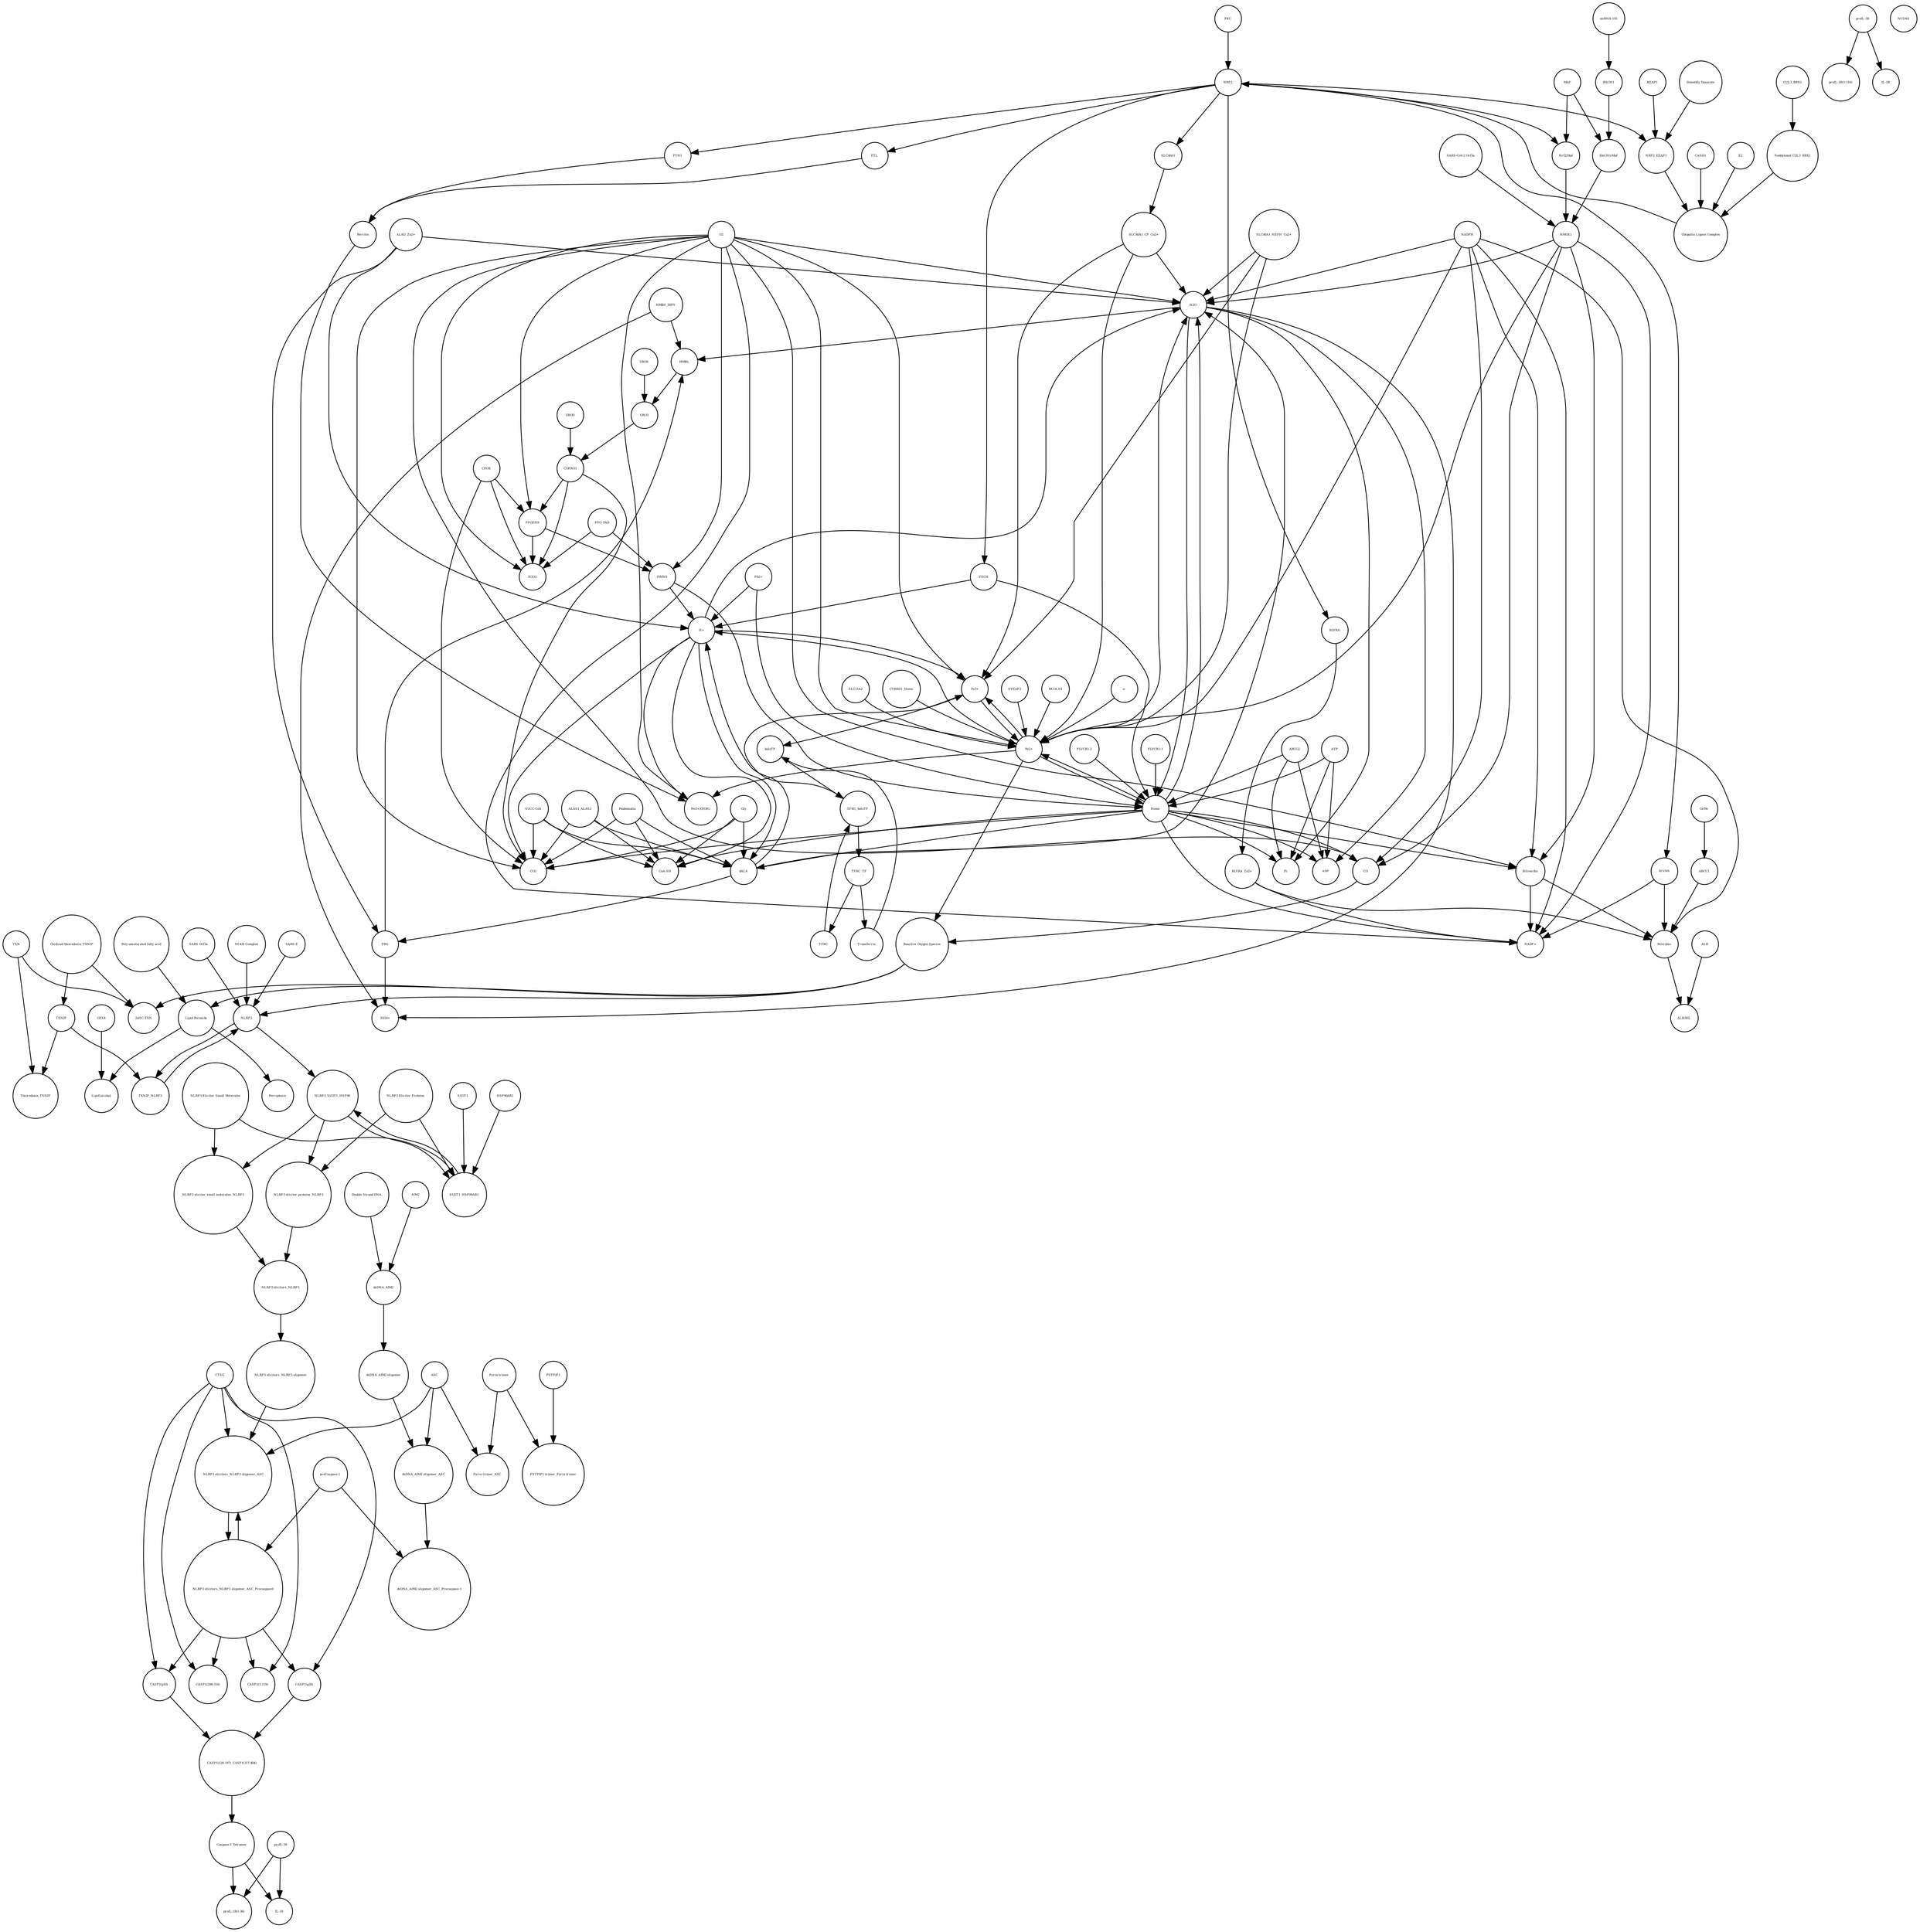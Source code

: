 strict digraph  {
"Lipid Peroxide" [annotation="urn_miriam_obo.chebi_CHEBI%3A61051", bipartite=0, cls="simple chemical", fontsize=4, label="Lipid Peroxide", shape=circle];
Ferroptosis [annotation="urn_miriam_obo.go_GO%3A0097707", bipartite=0, cls=phenotype, fontsize=4, label=Ferroptosis, shape=circle];
"miRNA-155" [annotation=urn_miriam_ncbigene_406947, bipartite=0, cls="nucleic acid feature", fontsize=4, label="miRNA-155", shape=circle];
"SARS-CoV-2 Orf3a" [annotation="urn_miriam_uniprot_P0DTC3|urn_miriam_taxonomy_2697049", bipartite=0, cls=macromolecule, fontsize=4, label="SARS-CoV-2 Orf3a", shape=circle];
"BLVRA_Zn2+" [annotation="urn_miriam_obo.chebi_CHEBI%3A29805|urn_miriam_uniprot_P53004", bipartite=0, cls=complex, fontsize=4, label="BLVRA_Zn2+", shape=circle];
"proIL-18" [annotation=urn_miriam_uniprot_Q14116, bipartite=0, cls=macromolecule, fontsize=4, label="proIL-18", shape=circle];
PSTPIP1 [annotation=urn_miriam_uniprot_O43586, bipartite=0, cls="macromolecule multimer", fontsize=4, label=PSTPIP1, shape=circle];
"Poly-unsaturated fatty acid" [annotation="urn_miriam_obo.chebi_CHEBI%3A26208", bipartite=0, cls="simple chemical", fontsize=4, label="Poly-unsaturated fatty acid", shape=circle];
"e-" [annotation="urn_miriam_obo.chebi_CHEBI%3A10545", bipartite=0, cls="simple chemical", fontsize=4, label="e-", shape=circle];
CTSG [annotation=urn_miriam_uniprot_P08311, bipartite=0, cls=macromolecule, fontsize=4, label=CTSG, shape=circle];
CPOX [annotation=urn_miriam_uniprot_P36551, bipartite=0, cls=macromolecule, fontsize=4, label=CPOX, shape=circle];
PBG [annotation="urn_miriam_obo.chebi_CHEBI%3A58126", bipartite=0, cls="simple chemical", fontsize=4, label=PBG, shape=circle];
PKC [annotation="urn_miriam_pubmed_12198130|urn_miriam_interpro_IPR012233", bipartite=0, cls=macromolecule, fontsize=4, label=PKC, shape=circle];
TXNIP [annotation=urn_miriam_uniprot_Q9H3M7, bipartite=0, cls=macromolecule, fontsize=4, label=TXNIP, shape=circle];
TXN [annotation=urn_miriam_uniprot_P10599, bipartite=0, cls=macromolecule, fontsize=4, label=TXN, shape=circle];
"NLRP3 elicitors_NLRP3 oligomer_ASC" [annotation="urn_miriam_uniprot_Q9ULZ3|urn_miriam_obo.chebi_CHEBI%3A36080", bipartite=0, cls="complex multimer", fontsize=4, label="NLRP3 elicitors_NLRP3 oligomer_ASC", shape=circle];
H2O2 [annotation="urn_miriam_obo.chebi_CHEBI%3A16240", bipartite=0, cls="simple chemical", fontsize=4, label=H2O2, shape=circle];
ATP [annotation="urn_miriam_obo.chebi_CHEBI%3A30616", bipartite=0, cls="simple chemical", fontsize=4, label=ATP, shape=circle];
"NLRP3 elicitors_NLRP3 oligomer" [annotation="urn_miriam_obo.chebi_CHEBI%3A36080", bipartite=0, cls="complex multimer", fontsize=4, label="NLRP3 elicitors_NLRP3 oligomer", shape=circle];
SLC11A2 [annotation=urn_miriam_uniprot_P49281, bipartite=0, cls=macromolecule, fontsize=4, label=SLC11A2, shape=circle];
"Caspase-1 Tetramer" [annotation=urn_miriam_uniprot_P29466, bipartite=0, cls="complex multimer", fontsize=4, label="Caspase-1 Tetramer", shape=circle];
"BACH1/Maf" [annotation="", bipartite=0, cls=complex, fontsize=4, label="BACH1/Maf", shape=circle];
CO2 [annotation="urn_miriam_obo.chebi_CHEBI%3A16526", bipartite=0, cls="simple chemical", fontsize=4, label=CO2, shape=circle];
"proIL-1B" [annotation=urn_miriam_uniprot_P01584, bipartite=0, cls=macromolecule, fontsize=4, label="proIL-1B", shape=circle];
"Ubiquitin Ligase Complex" [annotation="urn_miriam_uniprot_Q14145|urn_miriam_uniprot_Q15843|urn_miriam_uniprot_Q13618|urn_miriam_uniprot_P62877|urn_miriam_uniprot_Q16236|urn_miriam_uniprot_P0CG48|urn_miriam_pubmed_19940261|urn_miriam_interpro_IPR000608", bipartite=0, cls=complex, fontsize=4, label="Ubiquitin Ligase Complex", shape=circle];
UROD [annotation=urn_miriam_uniprot_P06132, bipartite=0, cls=macromolecule, fontsize=4, label=UROD, shape=circle];
CYBRD1_Heme [annotation="urn_miriam_uniprot_Q53TN4|urn_miriam_obo.chebi_CHEBI%3A30413", bipartite=0, cls=complex, fontsize=4, label=CYBRD1_Heme, shape=circle];
TFRC_TF [annotation="urn_miriam_uniprot_P02787|urn_miriam_uniprot_P02786", bipartite=0, cls=complex, fontsize=4, label=TFRC_TF, shape=circle];
Thioredoxin_TXNIP [annotation="urn_miriam_uniprot_P10599|urn_miriam_uniprot_Q9H3M7", bipartite=0, cls=complex, fontsize=4, label=Thioredoxin_TXNIP, shape=circle];
CO [annotation="urn_miriam_obo.chebi_CHEBI%3A17245", bipartite=0, cls="simple chemical", fontsize=4, label=CO, shape=circle];
"Lipid alcohol" [annotation="urn_miriam_obo.chebi_CHEBI%3A24026", bipartite=0, cls="simple chemical", fontsize=4, label="Lipid alcohol", shape=circle];
H2O [annotation="urn_miriam_obo.chebi_CHEBI%3A15377", bipartite=0, cls="simple chemical", fontsize=4, label=H2O, shape=circle];
COPRO3 [annotation="urn_miriam_obo.chebi_CHEBI%3A15439", bipartite=0, cls="simple chemical", fontsize=4, label=COPRO3, shape=circle];
"H+" [annotation="urn_miriam_obo.chebi_CHEBI%3A15378", bipartite=0, cls="simple chemical", fontsize=4, label="H+", shape=circle];
"SARS Orf3a" [annotation=urn_miriam_uniprot_P59632, bipartite=0, cls=macromolecule, fontsize=4, label="SARS Orf3a", shape=circle];
"CoA-SH" [annotation="urn_miriam_obo.chebi_CHEBI%3A15346", bipartite=0, cls="simple chemical", fontsize=4, label="CoA-SH", shape=circle];
O2 [annotation="urn_miriam_obo.chebi_CHEBI%3A15379", bipartite=0, cls="simple chemical", fontsize=4, label=O2, shape=circle];
"SLC40A1_HEPH_Cu2+" [annotation="urn_miriam_uniprot_Q9BQS7|urn_miriam_uniprot_Q9NP59|urn_miriam_obo.chebi_CHEBI%3A28694", bipartite=0, cls=complex, fontsize=4, label="SLC40A1_HEPH_Cu2+", shape=circle];
FTL [annotation=urn_miriam_ncbigene_2512, bipartite=0, cls="nucleic acid feature", fontsize=4, label=FTL, shape=circle];
CAND1 [annotation=urn_miriam_uniprot_Q86VP6, bipartite=0, cls=macromolecule, fontsize=4, label=CAND1, shape=circle];
"Nf-KB Complex" [annotation="urn_miriam_uniprot_P19838|urn_miriam_uniprot_Q04206|urn_miriam_uniprot_Q00653", bipartite=0, cls=complex, fontsize=4, label="Nf-KB Complex", shape=circle];
CUL3_RBX1 [annotation="urn_miriam_uniprot_Q13618|urn_miriam_uniprot_P62877", bipartite=0, cls=complex, fontsize=4, label=CUL3_RBX1, shape=circle];
STEAP3 [annotation=urn_miriam_uniprot_Q658P3, bipartite=0, cls=macromolecule, fontsize=4, label=STEAP3, shape=circle];
"SARS E" [annotation=urn_miriam_uniprot_P59637, bipartite=0, cls=macromolecule, fontsize=4, label="SARS E", shape=circle];
HMBL [annotation="urn_miriam_obo.chebi_CHEBI%3A57845", bipartite=0, cls="simple chemical", fontsize=4, label=HMBL, shape=circle];
BLVRA [annotation=urn_miriam_ncbigene_644, bipartite=0, cls="nucleic acid feature", fontsize=4, label=BLVRA, shape=circle];
TFRC [annotation=urn_miriam_uniprot_P02786, bipartite=0, cls="macromolecule multimer", fontsize=4, label=TFRC, shape=circle];
"PSTPIP1 trimer_Pyrin trimer" [annotation="urn_miriam_uniprot_O15553|urn_miriam_uniprot_O43586", bipartite=0, cls=complex, fontsize=4, label="PSTPIP1 trimer_Pyrin trimer", shape=circle];
"CASP1(298-316)" [annotation=urn_miriam_uniprot_P29466, bipartite=0, cls=macromolecule, fontsize=4, label="CASP1(298-316)", shape=circle];
"CASP1(120-197)_CASP1(317-404)" [annotation=urn_miriam_uniprot_P29466, bipartite=0, cls=complex, fontsize=4, label="CASP1(120-197)_CASP1(317-404)", shape=circle];
"ALB/BIL" [annotation="urn_miriam_uniprot_P02768|urn_miriam_obo.chebi_CHEBI%3A16990", bipartite=0, cls=complex, fontsize=4, label="ALB/BIL", shape=circle];
"NH4+" [annotation="urn_miriam_obo.chebi_CHEBI%3A28938", bipartite=0, cls="simple chemical", fontsize=4, label="NH4+", shape=circle];
Bilirubin [annotation="urn_miriam_obo.chebi_CHEBI%3A16990", bipartite=0, cls="simple chemical", fontsize=4, label=Bilirubin, shape=circle];
"SLC40A1_CP_Cu2+" [annotation="urn_miriam_uniprot_P00450|urn_miriam_uniprot_Q9NP59|urn_miriam_obo.chebi_CHEBI%3A29036", bipartite=0, cls=complex, fontsize=4, label="SLC40A1_CP_Cu2+", shape=circle];
"IL-18" [annotation=urn_miriam_uniprot_Q14116, bipartite=0, cls=macromolecule, fontsize=4, label="IL-18", shape=circle];
NRF2 [annotation="", bipartite=0, cls=macromolecule, fontsize=4, label=NRF2, shape=circle];
"Pyrin trimer_ASC" [annotation="urn_miriam_uniprot_O15553|urn_miriam_uniprot_Q9ULZ3", bipartite=0, cls=complex, fontsize=4, label="Pyrin trimer_ASC", shape=circle];
PPO_FAD [annotation="urn_miriam_obo.chebi_CHEBI%3A16238|urn_miriam_uniprot_P50336", bipartite=0, cls=complex, fontsize=4, label=PPO_FAD, shape=circle];
"CASP1(1-119)" [annotation=urn_miriam_uniprot_P29466, bipartite=0, cls=macromolecule, fontsize=4, label="CASP1(1-119)", shape=circle];
HMBS_DIPY [annotation="urn_miriam_obo.chebi_CHEBI%3A36319|urn_miriam_uniprot_P08397", bipartite=0, cls=complex, fontsize=4, label=HMBS_DIPY, shape=circle];
ADP [annotation="urn_miriam_obo.chebi_CHEBI%3A456216", bipartite=0, cls="simple chemical", fontsize=4, label=ADP, shape=circle];
PRIN9 [annotation="urn_miriam_obo.chebi_CHEBI%3A15430", bipartite=0, cls="simple chemical", fontsize=4, label=PRIN9, shape=circle];
TXNIP_NLRP3 [annotation="urn_miriam_uniprot_Q9H3M7|urn_miriam_uniprot_Q96P20", bipartite=0, cls=complex, fontsize=4, label=TXNIP_NLRP3, shape=circle];
dALA [annotation="urn_miriam_obo.chebi_CHEBI%3A356416", bipartite=0, cls="simple chemical", fontsize=4, label=dALA, shape=circle];
"Reactive Oxygen Species" [annotation="urn_miriam_obo.chebi_CHEBI%3A26523", bipartite=0, cls="simple chemical", fontsize=4, label="Reactive Oxygen Species", shape=circle];
"ALAD_Zn2+" [annotation="urn_miriam_uniprot_P13716|urn_miriam_obo.chebi_CHEBI%3A29105", bipartite=0, cls=complex, fontsize=4, label="ALAD_Zn2+", shape=circle];
Transferrin [annotation=urn_miriam_uniprot_P02787, bipartite=0, cls=macromolecule, fontsize=4, label=Transferrin, shape=circle];
MAF [annotation=urn_miriam_uniprot_O75444, bipartite=0, cls=macromolecule, fontsize=4, label=MAF, shape=circle];
"SUCC-CoA" [annotation="urn_miriam_obo.chebi_CHEBI%3A57292", bipartite=0, cls="simple chemical", fontsize=4, label="SUCC-CoA", shape=circle];
"Neddylated CUL3_RBX1" [annotation="urn_miriam_uniprot_Q15843|urn_miriam_uniprot_Q13618|urn_miriam_uniprot_P62877", bipartite=0, cls=complex, fontsize=4, label="Neddylated CUL3_RBX1", shape=circle];
"NLRP3 elicitor proteins_NLRP3" [annotation="urn_miriam_uniprot_P09616|urn_miriam_uniprot_P05067|urn_miriam_uniprot_Q96P20", bipartite=0, cls=complex, fontsize=4, label="NLRP3 elicitor proteins_NLRP3", shape=circle];
MCOLN1 [annotation=urn_miriam_uniprot_Q9GZU1, bipartite=0, cls=macromolecule, fontsize=4, label=MCOLN1, shape=circle];
E2 [annotation=urn_miriam_interpro_IPR000608, bipartite=0, cls=macromolecule, fontsize=4, label=E2, shape=circle];
TFRC_holoTF [annotation="urn_miriam_uniprot_P02787|urn_miriam_obo.chebi_CHEBI%3A29034|urn_miriam_uniprot_P02786", bipartite=0, cls=complex, fontsize=4, label=TFRC_holoTF, shape=circle];
Biliverdin [annotation="urn_miriam_obo.chebi_CHEBI%3A17033", bipartite=0, cls="simple chemical", fontsize=4, label=Biliverdin, shape=circle];
BLVRB [annotation=urn_miriam_uniprot_P30043, bipartite=0, cls=macromolecule, fontsize=4, label=BLVRB, shape=circle];
"Fe2+" [annotation="urn_miriam_obo.chebi_CHEBI%3A29033", bipartite=0, cls="simple chemical", fontsize=4, label="Fe2+", shape=circle];
"FLVCR1-1" [annotation=urn_miriam_uniprot_Q9Y5Y0, bipartite=0, cls=macromolecule, fontsize=4, label="FLVCR1-1", shape=circle];
UROS [annotation=urn_miriam_uniprot_P10746, bipartite=0, cls=macromolecule, fontsize=4, label=UROS, shape=circle];
"CASP1(p20)" [annotation=urn_miriam_uniprot_P29466, bipartite=0, cls=macromolecule, fontsize=4, label="CASP1(p20)", shape=circle];
Heme [annotation="urn_miriam_obo.chebi_CHEBI%3A30413", bipartite=0, cls="simple chemical", fontsize=4, label=Heme, shape=circle];
holoTF [annotation="urn_miriam_uniprot_P02787|urn_miriam_obo.chebi_CHEBI%3A29034", bipartite=0, cls=complex, fontsize=4, label=holoTF, shape=circle];
"proCaspase-1" [annotation=urn_miriam_uniprot_P29466, bipartite=0, cls=macromolecule, fontsize=4, label="proCaspase-1", shape=circle];
"Nrf2/Maf" [annotation="", bipartite=0, cls=complex, fontsize=4, label="Nrf2/Maf", shape=circle];
"Oxidized thioredoxin_TXNIP" [annotation="urn_miriam_uniprot_P10599|urn_miriam_uniprot_Q9H3M7", bipartite=0, cls=complex, fontsize=4, label="Oxidized thioredoxin_TXNIP", shape=circle];
SLC40A1 [annotation=urn_miriam_ncbigene_30061, bipartite=0, cls="nucleic acid feature", fontsize=4, label=SLC40A1, shape=circle];
"NLRP3 elicitors_NLRP3" [annotation="urn_miriam_uniprot_P05067|urn_miriam_uniprot_P09616|urn_miriam_uniprot_P08238|urn_miriam_uniprot_Q96P20|urn_miriam_uniprot_Q9Y2Z0|urn_miriam_obo.chebi_CHEBI%3A46661|urn_miriam_obo.chebi_CHEBI%3A16336|urn_miriam_obo.chebi_CHEBI%3A30563", bipartite=0, cls=complex, fontsize=4, label="NLRP3 elicitors_NLRP3", shape=circle];
"NLRP3 elicitor small molecules_NLRP3" [annotation="urn_miriam_obo.chebi_CHEBI%3A46661|urn_miriam_obo.chebi_CHEBI%3A16336|urn_miriam_obo.chebi_CHEBI%3A30563|urn_miriam_uniprot_Q96P20", bipartite=0, cls=complex, fontsize=4, label="NLRP3 elicitor small molecules_NLRP3", shape=circle];
"dsDNA_AIM2 oligomer_ASC" [annotation="urn_miriam_obo.chebi_CHEBI%3A36080|urn_miriam_uniprot_Q9ULZ3", bipartite=0, cls=complex, fontsize=4, label="dsDNA_AIM2 oligomer_ASC", shape=circle];
NCOA4 [annotation=urn_miriam_uniprot_Q13772, bipartite=0, cls=macromolecule, fontsize=4, label=NCOA4, shape=circle];
"NLRP3 Elicitor Proteins" [annotation="urn_miriam_uniprot_P05067|urn_miriam_uniprot_P09616", bipartite=0, cls=macromolecule, fontsize=4, label="NLRP3 Elicitor Proteins", shape=circle];
"FLVCR1-2" [annotation=urn_miriam_uniprot_Q9Y5Y0, bipartite=0, cls=macromolecule, fontsize=4, label="FLVCR1-2", shape=circle];
ALAS1_ALAS2 [annotation="urn_miriam_uniprot_P13196|urn_miriam_uniprot_P22557", bipartite=0, cls=complex, fontsize=4, label=ALAS1_ALAS2, shape=circle];
ALB [annotation=urn_miriam_uniprot_P02768, bipartite=0, cls=macromolecule, fontsize=4, label=ALB, shape=circle];
"proIL-1B(1-116)" [annotation=urn_miriam_uniprot_P01584, bipartite=0, cls=macromolecule, fontsize=4, label="proIL-1B(1-116)", shape=circle];
"proIL-18(1-36)" [annotation=urn_miriam_uniprot_Q14116, bipartite=0, cls=macromolecule, fontsize=4, label="proIL-18(1-36)", shape=circle];
FECH [annotation=urn_miriam_uniprot_P22830, bipartite=0, cls=macromolecule, fontsize=4, label=FECH, shape=circle];
"NLRP3 Elicitor Small Molecules" [annotation="urn_miriam_obo.chebi_CHEBI%3A46661|urn_miriam_obo.chebi_CHEBI%3A16336|urn_miriam_obo.chebi_CHEBI%3A30563", bipartite=0, cls="simple chemical", fontsize=4, label="NLRP3 Elicitor Small Molecules", shape=circle];
NADPH [annotation="urn_miriam_obo.chebi_CHEBI%3A16474", bipartite=0, cls="simple chemical", fontsize=4, label=NADPH, shape=circle];
Gly [annotation="urn_miriam_obo.chebi_CHEBI%3A57305", bipartite=0, cls="simple chemical", fontsize=4, label=Gly, shape=circle];
GPX4 [annotation=urn_miriam_uniprot_P36969, bipartite=0, cls=macromolecule, fontsize=4, label=GPX4, shape=circle];
NRF2_KEAP1 [annotation="urn_miriam_uniprot_Q14145|urn_miriam_uniprot_Q16236", bipartite=0, cls=complex, fontsize=4, label=NRF2_KEAP1, shape=circle];
"2xHC-TXN" [annotation=urn_miriam_uniprot_P10599, bipartite=0, cls=macromolecule, fontsize=4, label="2xHC-TXN", shape=circle];
"Fe(3+)O(OH)" [annotation="urn_miriam_obo.chebi_CHEBI%3A78619", bipartite=0, cls="simple chemical", fontsize=4, label="Fe(3+)O(OH)", shape=circle];
AIM2 [annotation=urn_miriam_uniprot_O14862, bipartite=0, cls=macromolecule, fontsize=4, label=AIM2, shape=circle];
NLRP3_SUGT1_HSP90 [annotation="urn_miriam_uniprot_P08238|urn_miriam_uniprot_Q96P20|urn_miriam_uniprot_Q9Y2Z0", bipartite=0, cls=complex, fontsize=4, label=NLRP3_SUGT1_HSP90, shape=circle];
"NLRP3 elicitors_NLRP3 oligomer_ASC_Procaspase1" [annotation="urn_miriam_uniprot_P29466|urn_miriam_uniprot_Q9ULZ3", bipartite=0, cls="complex multimer", fontsize=4, label="NLRP3 elicitors_NLRP3 oligomer_ASC_Procaspase1", shape=circle];
HMOX1 [annotation=urn_miriam_uniprot_P09601, bipartite=0, cls=macromolecule, fontsize=4, label=HMOX1, shape=circle];
"NADP+" [annotation="urn_miriam_obo.chebi_CHEBI%3A18009", bipartite=0, cls="simple chemical", fontsize=4, label="NADP+", shape=circle];
ABCG2 [annotation=urn_miriam_uniprot_Q9UNQ0, bipartite=0, cls="macromolecule multimer", fontsize=4, label=ABCG2, shape=circle];
"Dimethly fumarate" [annotation="urn_miriam_obo.chebi_CHEBI%3A76004", bipartite=0, cls="simple chemical", fontsize=4, label="Dimethly fumarate", shape=circle];
"Double Strand DNA" [annotation="urn_miriam_obo.chebi_CHEBI%3A16991", bipartite=0, cls="simple chemical", fontsize=4, label="Double Strand DNA", shape=circle];
"CASP1(p10)" [annotation=urn_miriam_uniprot_P29466, bipartite=0, cls=macromolecule, fontsize=4, label="CASP1(p10)", shape=circle];
"IL-1B" [annotation=urn_miriam_uniprot_P01584, bipartite=0, cls=macromolecule, fontsize=4, label="IL-1B", shape=circle];
PPGEN9 [annotation="urn_miriam_obo.chebi_CHEBI%3A15435", bipartite=0, cls="simple chemical", fontsize=4, label=PPGEN9, shape=circle];
ABCC1 [annotation=urn_miriam_uniprot_P02768, bipartite=0, cls=macromolecule, fontsize=4, label=ABCC1, shape=circle];
HSP90AB1 [annotation=urn_miriam_uniprot_P08238, bipartite=0, cls=macromolecule, fontsize=4, label=HSP90AB1, shape=circle];
Panhematin [annotation="urn_miriam_obo.chebi_CHEBI%3A50385", bipartite=0, cls="simple chemical", fontsize=4, label=Panhematin, shape=circle];
"dsDNA_AIM2 oligomer" [annotation="urn_miriam_obo.chebi_CHEBI%3A36080", bipartite=0, cls=complex, fontsize=4, label="dsDNA_AIM2 oligomer", shape=circle];
NLRP3 [annotation=urn_miriam_uniprot_Q96P20, bipartite=0, cls=macromolecule, fontsize=4, label=NLRP3, shape=circle];
Pi [annotation="urn_miriam_obo.chebi_CHEBI%3A18367", bipartite=0, cls="simple chemical", fontsize=4, label=Pi, shape=circle];
URO3 [annotation="urn_miriam_obo.chebi_CHEBI%3A15437", bipartite=0, cls="simple chemical", fontsize=4, label=URO3, shape=circle];
"dsDNA_AIM2 oligomer_ASC_Procaspase-1" [annotation="", bipartite=0, cls=complex, fontsize=4, label="dsDNA_AIM2 oligomer_ASC_Procaspase-1", shape=circle];
KEAP1 [annotation=urn_miriam_uniprot_Q14145, bipartite=0, cls=macromolecule, fontsize=4, label=KEAP1, shape=circle];
SUGT1_HSP90AB1 [annotation="urn_miriam_uniprot_P08238|urn_miriam_uniprot_Q9Y2Z0", bipartite=0, cls=complex, fontsize=4, label=SUGT1_HSP90AB1, shape=circle];
"Pyrin trimer" [annotation=urn_miriam_uniprot_O15553, bipartite=0, cls=complex, fontsize=4, label="Pyrin trimer", shape=circle];
Ferritin [annotation=urn_miriam_uniprot_P02794, bipartite=0, cls=complex, fontsize=4, label=Ferritin, shape=circle];
dsDNA_AIM2 [annotation="urn_miriam_obo.chebi_CHEBI%3A16991|urn_miriam_uniprot_O14862", bipartite=0, cls=complex, fontsize=4, label=dsDNA_AIM2, shape=circle];
FTH1 [annotation=urn_miriam_ncbigene_2495, bipartite=0, cls="nucleic acid feature", fontsize=4, label=FTH1, shape=circle];
"Pb2+" [annotation="urn_miriam_obo.chebi_CHEBI%3A27889", bipartite=0, cls="simple chemical", fontsize=4, label="Pb2+", shape=circle];
SUGT1 [annotation=urn_miriam_uniprot_Q9Y2Z0, bipartite=0, cls=macromolecule, fontsize=4, label=SUGT1, shape=circle];
Orf9c [annotation=urn_miriam_taxonomy_2697049, bipartite=0, cls=macromolecule, fontsize=4, label=Orf9c, shape=circle];
"Fe3+" [annotation="urn_miriam_obo.chebi_CHEBI%3A29034", bipartite=0, cls="simple chemical", fontsize=4, label="Fe3+", shape=circle];
BACH1 [annotation=urn_miriam_uniprot_O14867, bipartite=0, cls=macromolecule, fontsize=4, label=BACH1, shape=circle];
ASC [annotation=urn_miriam_uniprot_Q9ULZ3, bipartite=0, cls=macromolecule, fontsize=4, label=ASC, shape=circle];
"Lipid Peroxide" -> Ferroptosis  [annotation="", interaction_type="necessary stimulation"];
"Lipid Peroxide" -> "Lipid alcohol"  [annotation="", interaction_type=production];
"miRNA-155" -> BACH1  [annotation="urn_miriam_pubmed_28082120|urn_miriam_pubmed_21982894", interaction_type=inhibition];
"SARS-CoV-2 Orf3a" -> HMOX1  [annotation="urn_miriam_doi_10.1101%2F2020.03.22.002386|urn_miriam_taxonomy_2697049", interaction_type=modulation];
"BLVRA_Zn2+" -> "NADP+"  [annotation="", interaction_type=catalysis];
"BLVRA_Zn2+" -> Bilirubin  [annotation="", interaction_type=catalysis];
"proIL-18" -> "proIL-18(1-36)"  [annotation="", interaction_type=production];
"proIL-18" -> "IL-18"  [annotation="", interaction_type=production];
PSTPIP1 -> "PSTPIP1 trimer_Pyrin trimer"  [annotation="", interaction_type=production];
"Poly-unsaturated fatty acid" -> "Lipid Peroxide"  [annotation="", interaction_type=production];
"e-" -> "Fe2+"  [annotation="", interaction_type=production];
CTSG -> "CASP1(p20)"  [annotation="", interaction_type=catalysis];
CTSG -> "CASP1(298-316)"  [annotation="", interaction_type=catalysis];
CTSG -> "CASP1(1-119)"  [annotation="", interaction_type=catalysis];
CTSG -> "NLRP3 elicitors_NLRP3 oligomer_ASC"  [annotation="", interaction_type=catalysis];
CTSG -> "CASP1(p10)"  [annotation="", interaction_type=catalysis];
CPOX -> CO2  [annotation="", interaction_type=catalysis];
CPOX -> H2O2  [annotation="", interaction_type=catalysis];
CPOX -> PPGEN9  [annotation="", interaction_type=catalysis];
PBG -> HMBL  [annotation="", interaction_type=production];
PBG -> "NH4+"  [annotation="", interaction_type=production];
PKC -> NRF2  [annotation="urn_miriam_pubmed_31692987|urn_miriam_pubmed_12198130", interaction_type=catalysis];
TXNIP -> TXNIP_NLRP3  [annotation="", interaction_type=production];
TXNIP -> Thioredoxin_TXNIP  [annotation="", interaction_type=production];
TXN -> "2xHC-TXN"  [annotation="", interaction_type=production];
TXN -> Thioredoxin_TXNIP  [annotation="", interaction_type=production];
"NLRP3 elicitors_NLRP3 oligomer_ASC" -> "NLRP3 elicitors_NLRP3 oligomer_ASC_Procaspase1"  [annotation="", interaction_type=production];
ATP -> Pi  [annotation="", interaction_type=production];
ATP -> ADP  [annotation="", interaction_type=production];
ATP -> Heme  [annotation="", interaction_type=production];
"NLRP3 elicitors_NLRP3 oligomer" -> "NLRP3 elicitors_NLRP3 oligomer_ASC"  [annotation="", interaction_type=production];
SLC11A2 -> "Fe2+"  [annotation="", interaction_type=catalysis];
"Caspase-1 Tetramer" -> "proIL-18(1-36)"  [annotation="", interaction_type=catalysis];
"Caspase-1 Tetramer" -> "IL-18"  [annotation="", interaction_type=catalysis];
"BACH1/Maf" -> HMOX1  [annotation="urn_miriam_pubmed_10473555|urn_miriam_pubmed_31827672|urn_miriam_pubmed_30692038|urn_miriam_pubmed_29717933", interaction_type=inhibition];
"proIL-1B" -> "proIL-1B(1-116)"  [annotation="", interaction_type=production];
"proIL-1B" -> "IL-1B"  [annotation="", interaction_type=production];
"Ubiquitin Ligase Complex" -> NRF2  [annotation="", interaction_type=production];
UROD -> COPRO3  [annotation="", interaction_type=catalysis];
CYBRD1_Heme -> "Fe2+"  [annotation="", interaction_type=catalysis];
TFRC_TF -> TFRC  [annotation="", interaction_type=production];
TFRC_TF -> Transferrin  [annotation="", interaction_type=production];
CO -> "Reactive Oxygen Species"  [annotation="urn_miriam_pubmed_28356568|urn_miriam_pubmed_25770182", interaction_type=inhibition];
H2O -> Pi  [annotation="", interaction_type=production];
H2O -> Heme  [annotation="", interaction_type=production];
H2O -> ADP  [annotation="", interaction_type=production];
H2O -> "NH4+"  [annotation="", interaction_type=production];
H2O -> HMBL  [annotation="", interaction_type=production];
COPRO3 -> CO2  [annotation="", interaction_type=production];
COPRO3 -> H2O2  [annotation="", interaction_type=production];
COPRO3 -> PPGEN9  [annotation="", interaction_type=production];
"H+" -> "Fe3+"  [annotation="", interaction_type=production];
"H+" -> H2O  [annotation="", interaction_type=production];
"H+" -> CO2  [annotation="", interaction_type=production];
"H+" -> "CoA-SH"  [annotation="", interaction_type=production];
"H+" -> dALA  [annotation="", interaction_type=production];
"H+" -> "Fe(3+)O(OH)"  [annotation="", interaction_type=production];
"SARS Orf3a" -> NLRP3  [annotation="urn_miriam_pubmed_29789363|urn_miriam_pubmed_26331680", interaction_type="necessary stimulation"];
O2 -> "Fe3+"  [annotation="", interaction_type=production];
O2 -> H2O  [annotation="", interaction_type=production];
O2 -> "Fe2+"  [annotation="", interaction_type=production];
O2 -> "NADP+"  [annotation="", interaction_type=production];
O2 -> CO  [annotation="", interaction_type=production];
O2 -> Biliverdin  [annotation="", interaction_type=production];
O2 -> PRIN9  [annotation="", interaction_type=production];
O2 -> H2O2  [annotation="", interaction_type=production];
O2 -> CO2  [annotation="", interaction_type=production];
O2 -> PPGEN9  [annotation="", interaction_type=production];
O2 -> "Fe(3+)O(OH)"  [annotation="", interaction_type=production];
"SLC40A1_HEPH_Cu2+" -> H2O  [annotation="", interaction_type=catalysis];
"SLC40A1_HEPH_Cu2+" -> "Fe3+"  [annotation="", interaction_type=catalysis];
"SLC40A1_HEPH_Cu2+" -> "Fe2+"  [annotation="", interaction_type=catalysis];
FTL -> Ferritin  [annotation="", interaction_type=production];
CAND1 -> "Ubiquitin Ligase Complex"  [annotation="urn_miriam_pubmed_20486766|urn_miriam_pubmed_31692987|urn_miriam_pubmed_16449638|urn_miriam_pubmed_15572695", interaction_type=inhibition];
"Nf-KB Complex" -> NLRP3  [annotation="", interaction_type=catalysis];
CUL3_RBX1 -> "Neddylated CUL3_RBX1"  [annotation="", interaction_type=production];
STEAP3 -> "Fe2+"  [annotation="", interaction_type=catalysis];
"SARS E" -> NLRP3  [annotation="urn_miriam_pubmed_29789363|urn_miriam_pubmed_26331680", interaction_type="necessary stimulation"];
HMBL -> URO3  [annotation="", interaction_type=production];
BLVRA -> "BLVRA_Zn2+"  [annotation="", interaction_type=production];
TFRC -> TFRC_holoTF  [annotation="", interaction_type=production];
"CASP1(120-197)_CASP1(317-404)" -> "Caspase-1 Tetramer"  [annotation="", interaction_type=production];
Bilirubin -> "ALB/BIL"  [annotation="", interaction_type=production];
"SLC40A1_CP_Cu2+" -> "Fe2+"  [annotation="", interaction_type=catalysis];
"SLC40A1_CP_Cu2+" -> H2O  [annotation="", interaction_type=catalysis];
"SLC40A1_CP_Cu2+" -> "Fe3+"  [annotation="", interaction_type=catalysis];
NRF2 -> SLC40A1  [annotation=urn_miriam_pubmed_30692038, interaction_type=catalysis];
NRF2 -> FTL  [annotation=urn_miriam_pubmed_30692038, interaction_type=catalysis];
NRF2 -> FTH1  [annotation=urn_miriam_pubmed_30692038, interaction_type=catalysis];
NRF2 -> FECH  [annotation="urn_miriam_pubmed_30692038|urn_miriam_pubmed_23766848", interaction_type=catalysis];
NRF2 -> NRF2_KEAP1  [annotation="", interaction_type=production];
NRF2 -> BLVRA  [annotation=urn_miriam_pubmed_30692038, interaction_type=catalysis];
NRF2 -> "Nrf2/Maf"  [annotation="", interaction_type=production];
NRF2 -> BLVRB  [annotation=urn_miriam_pubmed_30692038, interaction_type=catalysis];
PPO_FAD -> PRIN9  [annotation="", interaction_type=catalysis];
PPO_FAD -> H2O2  [annotation="", interaction_type=catalysis];
HMBS_DIPY -> HMBL  [annotation="", interaction_type=catalysis];
HMBS_DIPY -> "NH4+"  [annotation="", interaction_type=catalysis];
PRIN9 -> "H+"  [annotation="", interaction_type=production];
PRIN9 -> Heme  [annotation="", interaction_type=production];
TXNIP_NLRP3 -> NLRP3  [annotation="urn_miriam_pubmed_29789363|urn_miriam_pubmed_26331680", interaction_type="necessary stimulation"];
dALA -> "H+"  [annotation="", interaction_type=production];
dALA -> PBG  [annotation="", interaction_type=production];
dALA -> H2O  [annotation="", interaction_type=production];
"Reactive Oxygen Species" -> "2xHC-TXN"  [annotation="", interaction_type="necessary stimulation"];
"Reactive Oxygen Species" -> "Lipid Peroxide"  [annotation="urn_miriam_pubmed_26794443|urn_miriam_pubmed_30692038", interaction_type=catalysis];
"Reactive Oxygen Species" -> NLRP3  [annotation="urn_miriam_pubmed_29789363|urn_miriam_pubmed_26331680", interaction_type="necessary stimulation"];
"ALAD_Zn2+" -> "H+"  [annotation="", interaction_type=catalysis];
"ALAD_Zn2+" -> PBG  [annotation="", interaction_type=catalysis];
"ALAD_Zn2+" -> H2O  [annotation="", interaction_type=catalysis];
Transferrin -> holoTF  [annotation="", interaction_type=production];
MAF -> "BACH1/Maf"  [annotation="", interaction_type=production];
MAF -> "Nrf2/Maf"  [annotation="", interaction_type=production];
"SUCC-CoA" -> CO2  [annotation="", interaction_type=production];
"SUCC-CoA" -> "CoA-SH"  [annotation="", interaction_type=production];
"SUCC-CoA" -> dALA  [annotation="", interaction_type=production];
"Neddylated CUL3_RBX1" -> "Ubiquitin Ligase Complex"  [annotation="", interaction_type=production];
"NLRP3 elicitor proteins_NLRP3" -> "NLRP3 elicitors_NLRP3"  [annotation="", interaction_type=production];
MCOLN1 -> "Fe2+"  [annotation="", interaction_type=catalysis];
E2 -> "Ubiquitin Ligase Complex"  [annotation="", interaction_type=production];
TFRC_holoTF -> TFRC_TF  [annotation="", interaction_type=production];
TFRC_holoTF -> "Fe3+"  [annotation="", interaction_type=production];
Biliverdin -> "NADP+"  [annotation="", interaction_type=production];
Biliverdin -> Bilirubin  [annotation="", interaction_type=production];
BLVRB -> "NADP+"  [annotation="", interaction_type=catalysis];
BLVRB -> Bilirubin  [annotation="", interaction_type=catalysis];
"Fe2+" -> "Reactive Oxygen Species"  [annotation="urn_miriam_pubmed_26794443|urn_miriam_pubmed_30692038", interaction_type=catalysis];
"Fe2+" -> "Fe3+"  [annotation="", interaction_type=production];
"Fe2+" -> H2O  [annotation="", interaction_type=production];
"Fe2+" -> "H+"  [annotation="", interaction_type=production];
"Fe2+" -> Heme  [annotation="", interaction_type=production];
"Fe2+" -> "Fe(3+)O(OH)"  [annotation="", interaction_type=production];
"FLVCR1-1" -> Heme  [annotation="", interaction_type=catalysis];
UROS -> URO3  [annotation="", interaction_type=catalysis];
"CASP1(p20)" -> "CASP1(120-197)_CASP1(317-404)"  [annotation="", interaction_type=production];
Heme -> "Fe2+"  [annotation="", interaction_type=production];
Heme -> "NADP+"  [annotation="", interaction_type=production];
Heme -> CO  [annotation="", interaction_type=production];
Heme -> Biliverdin  [annotation="", interaction_type=production];
Heme -> H2O  [annotation="", interaction_type=production];
Heme -> Pi  [annotation="", interaction_type=production];
Heme -> ADP  [annotation="", interaction_type=production];
Heme -> CO2  [annotation=urn_miriam_pubmed_25446301, interaction_type=inhibition];
Heme -> "CoA-SH"  [annotation=urn_miriam_pubmed_25446301, interaction_type=inhibition];
Heme -> dALA  [annotation=urn_miriam_pubmed_25446301, interaction_type=inhibition];
holoTF -> TFRC_holoTF  [annotation="", interaction_type=production];
"proCaspase-1" -> "NLRP3 elicitors_NLRP3 oligomer_ASC_Procaspase1"  [annotation="", interaction_type=production];
"proCaspase-1" -> "dsDNA_AIM2 oligomer_ASC_Procaspase-1"  [annotation="", interaction_type=production];
"Nrf2/Maf" -> HMOX1  [annotation="urn_miriam_pubmed_10473555|urn_miriam_pubmed_31827672|urn_miriam_pubmed_30692038|urn_miriam_pubmed_29717933", interaction_type=catalysis];
"Oxidized thioredoxin_TXNIP" -> TXNIP  [annotation="", interaction_type=production];
"Oxidized thioredoxin_TXNIP" -> "2xHC-TXN"  [annotation="", interaction_type=production];
SLC40A1 -> "SLC40A1_CP_Cu2+"  [annotation="", interaction_type=production];
"NLRP3 elicitors_NLRP3" -> "NLRP3 elicitors_NLRP3 oligomer"  [annotation="", interaction_type=production];
"NLRP3 elicitor small molecules_NLRP3" -> "NLRP3 elicitors_NLRP3"  [annotation="", interaction_type=production];
"dsDNA_AIM2 oligomer_ASC" -> "dsDNA_AIM2 oligomer_ASC_Procaspase-1"  [annotation="", interaction_type=production];
"NLRP3 Elicitor Proteins" -> SUGT1_HSP90AB1  [annotation="", interaction_type=production];
"NLRP3 Elicitor Proteins" -> "NLRP3 elicitor proteins_NLRP3"  [annotation="", interaction_type=production];
"FLVCR1-2" -> Heme  [annotation="", interaction_type=catalysis];
ALAS1_ALAS2 -> CO2  [annotation=urn_miriam_pubmed_25446301, interaction_type=catalysis];
ALAS1_ALAS2 -> "CoA-SH"  [annotation=urn_miriam_pubmed_25446301, interaction_type=catalysis];
ALAS1_ALAS2 -> dALA  [annotation=urn_miriam_pubmed_25446301, interaction_type=catalysis];
ALB -> "ALB/BIL"  [annotation="", interaction_type=production];
FECH -> "H+"  [annotation="", interaction_type=catalysis];
FECH -> Heme  [annotation="", interaction_type=catalysis];
"NLRP3 Elicitor Small Molecules" -> "NLRP3 elicitor small molecules_NLRP3"  [annotation="", interaction_type=production];
"NLRP3 Elicitor Small Molecules" -> SUGT1_HSP90AB1  [annotation="", interaction_type=production];
NADPH -> "NADP+"  [annotation="", interaction_type=production];
NADPH -> Bilirubin  [annotation="", interaction_type=production];
NADPH -> "Fe2+"  [annotation="", interaction_type=production];
NADPH -> CO  [annotation="", interaction_type=production];
NADPH -> Biliverdin  [annotation="", interaction_type=production];
NADPH -> H2O  [annotation="", interaction_type=production];
Gly -> CO2  [annotation="", interaction_type=production];
Gly -> "CoA-SH"  [annotation="", interaction_type=production];
Gly -> dALA  [annotation="", interaction_type=production];
GPX4 -> "Lipid alcohol"  [annotation="urn_miriam_pubmed_26794443|urn_miriam_pubmed_30692038", interaction_type=catalysis];
NRF2_KEAP1 -> "Ubiquitin Ligase Complex"  [annotation="", interaction_type=production];
AIM2 -> dsDNA_AIM2  [annotation="", interaction_type=production];
NLRP3_SUGT1_HSP90 -> "NLRP3 elicitor small molecules_NLRP3"  [annotation="", interaction_type=production];
NLRP3_SUGT1_HSP90 -> SUGT1_HSP90AB1  [annotation="", interaction_type=production];
NLRP3_SUGT1_HSP90 -> "NLRP3 elicitor proteins_NLRP3"  [annotation="", interaction_type=production];
"NLRP3 elicitors_NLRP3 oligomer_ASC_Procaspase1" -> "CASP1(p20)"  [annotation="", interaction_type=production];
"NLRP3 elicitors_NLRP3 oligomer_ASC_Procaspase1" -> "CASP1(298-316)"  [annotation="", interaction_type=production];
"NLRP3 elicitors_NLRP3 oligomer_ASC_Procaspase1" -> "CASP1(1-119)"  [annotation="", interaction_type=production];
"NLRP3 elicitors_NLRP3 oligomer_ASC_Procaspase1" -> "NLRP3 elicitors_NLRP3 oligomer_ASC"  [annotation="", interaction_type=production];
"NLRP3 elicitors_NLRP3 oligomer_ASC_Procaspase1" -> "CASP1(p10)"  [annotation="", interaction_type=production];
HMOX1 -> "Fe2+"  [annotation="", interaction_type=catalysis];
HMOX1 -> "NADP+"  [annotation="", interaction_type=catalysis];
HMOX1 -> CO  [annotation="", interaction_type=catalysis];
HMOX1 -> Biliverdin  [annotation="", interaction_type=catalysis];
HMOX1 -> H2O  [annotation="", interaction_type=catalysis];
ABCG2 -> Pi  [annotation="", interaction_type=catalysis];
ABCG2 -> ADP  [annotation="", interaction_type=catalysis];
ABCG2 -> Heme  [annotation="", interaction_type=catalysis];
"Dimethly fumarate" -> NRF2_KEAP1  [annotation="urn_miriam_pubmed_15282312|urn_miriam_pubmed_20486766|urn_miriam_pubmed_31692987|urn_miriam_pubmed_15572695|urn_miriam_pubmed_32132672", interaction_type=inhibition];
"Double Strand DNA" -> dsDNA_AIM2  [annotation="", interaction_type=production];
"CASP1(p10)" -> "CASP1(120-197)_CASP1(317-404)"  [annotation="", interaction_type=production];
PPGEN9 -> PRIN9  [annotation="", interaction_type=production];
PPGEN9 -> H2O2  [annotation="", interaction_type=production];
ABCC1 -> Bilirubin  [annotation="", interaction_type=catalysis];
HSP90AB1 -> SUGT1_HSP90AB1  [annotation="", interaction_type=production];
Panhematin -> CO2  [annotation=urn_miriam_pubmed_25446301, interaction_type=inhibition];
Panhematin -> "CoA-SH"  [annotation=urn_miriam_pubmed_25446301, interaction_type=inhibition];
Panhematin -> dALA  [annotation=urn_miriam_pubmed_25446301, interaction_type=inhibition];
"dsDNA_AIM2 oligomer" -> "dsDNA_AIM2 oligomer_ASC"  [annotation="", interaction_type=production];
NLRP3 -> TXNIP_NLRP3  [annotation="", interaction_type=production];
NLRP3 -> NLRP3_SUGT1_HSP90  [annotation="", interaction_type=production];
URO3 -> COPRO3  [annotation="", interaction_type=production];
KEAP1 -> NRF2_KEAP1  [annotation="", interaction_type=production];
SUGT1_HSP90AB1 -> NLRP3_SUGT1_HSP90  [annotation="", interaction_type=production];
"Pyrin trimer" -> "Pyrin trimer_ASC"  [annotation="", interaction_type=production];
"Pyrin trimer" -> "PSTPIP1 trimer_Pyrin trimer"  [annotation="", interaction_type=production];
Ferritin -> "Fe(3+)O(OH)"  [annotation="", interaction_type=catalysis];
dsDNA_AIM2 -> "dsDNA_AIM2 oligomer"  [annotation="", interaction_type=production];
FTH1 -> Ferritin  [annotation="", interaction_type=production];
"Pb2+" -> "H+"  [annotation="", interaction_type=inhibition];
"Pb2+" -> Heme  [annotation="", interaction_type=inhibition];
SUGT1 -> SUGT1_HSP90AB1  [annotation="", interaction_type=production];
Orf9c -> ABCC1  [annotation="urn_miriam_doi_10.1101%2F2020.03.22.002386|urn_miriam_taxonomy_2697049", interaction_type=modulation];
"Fe3+" -> holoTF  [annotation="", interaction_type=production];
"Fe3+" -> "Fe2+"  [annotation="", interaction_type=production];
BACH1 -> "BACH1/Maf"  [annotation="", interaction_type=production];
ASC -> "Pyrin trimer_ASC"  [annotation="", interaction_type=production];
ASC -> "dsDNA_AIM2 oligomer_ASC"  [annotation="", interaction_type=production];
ASC -> "NLRP3 elicitors_NLRP3 oligomer_ASC"  [annotation="", interaction_type=production];
}
